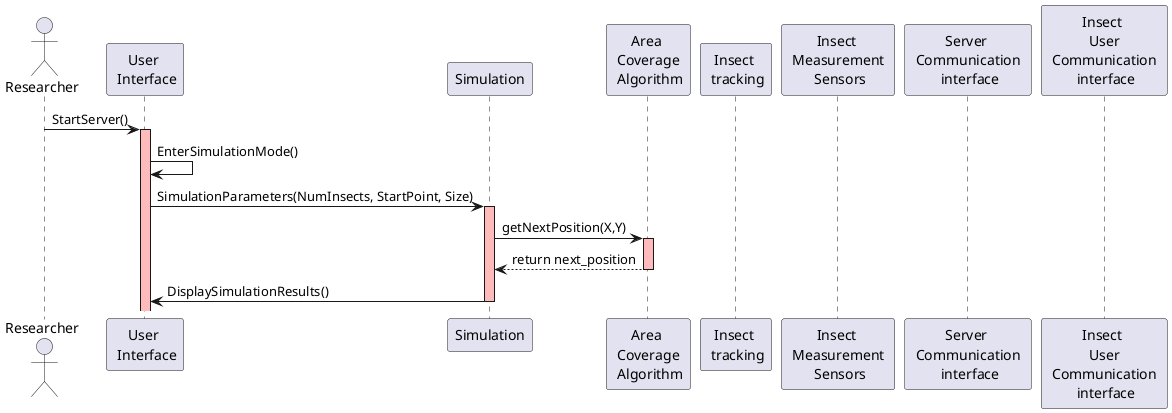 @startuml
actor "Researcher" as User
participant "User \n Interface" as ui
participant Simulation
participant "Area \n Coverage \n Algorithm" as area
participant "Insect \n tracking" as tracking
participant "Insect \n Measurement \n Sensors" as sensors
participant "Server \n Communication \n interface" as servercomm
participant "Insect \n User \n Communication \n interface" as insectcomm

User -> ui : StartServer()
activate ui #FFBBBB

ui -> ui : EnterSimulationMode()

ui -> Simulation : SimulationParameters(NumInsects, StartPoint, Size) 
activate Simulation #FFBBBB

Simulation -> area : getNextPosition(X,Y)
activate area #FFBBBB

area --> Simulation : return next_position 

deactivate area

Simulation -> ui : DisplaySimulationResults()
deactivate Simulation



@enduml
